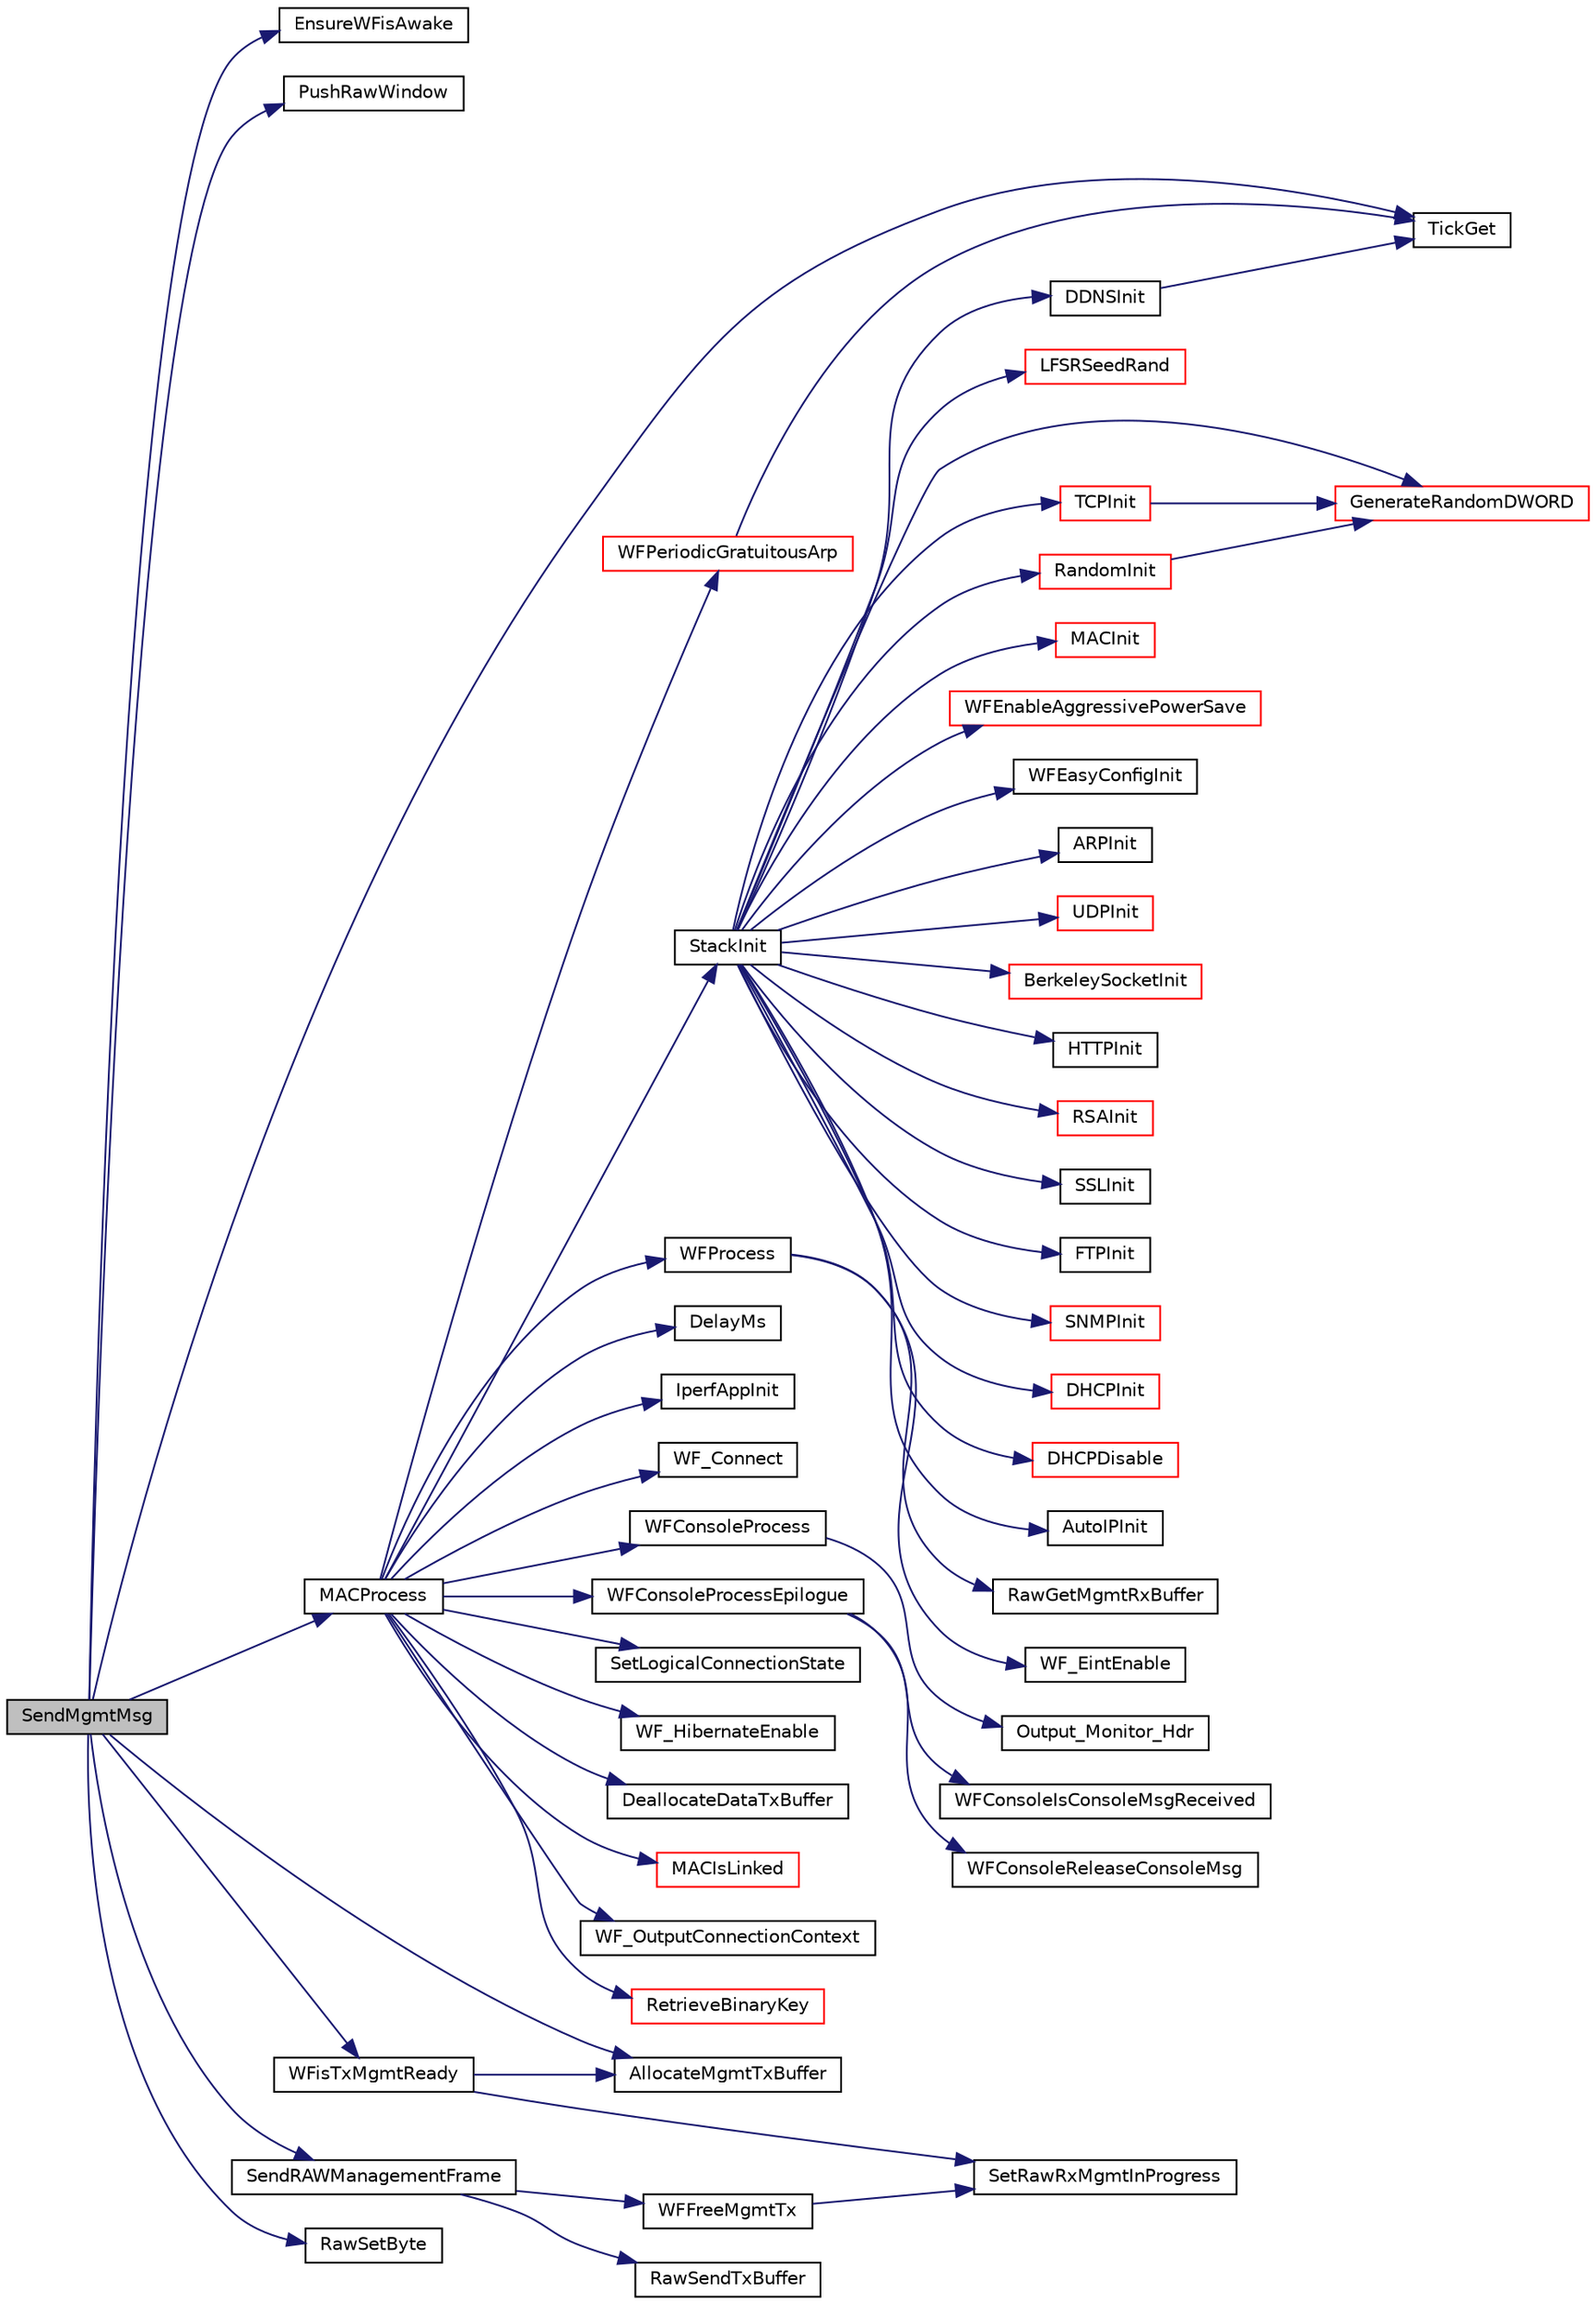 digraph "SendMgmtMsg"
{
  edge [fontname="Helvetica",fontsize="10",labelfontname="Helvetica",labelfontsize="10"];
  node [fontname="Helvetica",fontsize="10",shape=record];
  rankdir="LR";
  Node1 [label="SendMgmtMsg",height=0.2,width=0.4,color="black", fillcolor="grey75", style="filled", fontcolor="black"];
  Node1 -> Node2 [color="midnightblue",fontsize="10",style="solid",fontname="Helvetica"];
  Node2 [label="EnsureWFisAwake",height=0.2,width=0.4,color="black", fillcolor="white", style="filled",URL="$_w_f_driver_prv_8h.html#a967067df584a596445a8bc793df7933e"];
  Node1 -> Node3 [color="midnightblue",fontsize="10",style="solid",fontname="Helvetica"];
  Node3 [label="PushRawWindow",height=0.2,width=0.4,color="black", fillcolor="white", style="filled",URL="$_w_f_raw_8h.html#a8049404d577b086ace237d9aa6fd882e"];
  Node1 -> Node4 [color="midnightblue",fontsize="10",style="solid",fontname="Helvetica"];
  Node4 [label="TickGet",height=0.2,width=0.4,color="black", fillcolor="white", style="filled",URL="$_tick_8h.html#a035d1d3f8afdca7abedf588ee1b20af0"];
  Node1 -> Node5 [color="midnightblue",fontsize="10",style="solid",fontname="Helvetica"];
  Node5 [label="WFisTxMgmtReady",height=0.2,width=0.4,color="black", fillcolor="white", style="filled",URL="$_w_f_mgmt_msg_8h.html#a746e911a5715ea95de63462d6397c188"];
  Node5 -> Node6 [color="midnightblue",fontsize="10",style="solid",fontname="Helvetica"];
  Node6 [label="AllocateMgmtTxBuffer",height=0.2,width=0.4,color="black", fillcolor="white", style="filled",URL="$_w_f_raw_8h.html#ae9024b5547d799ae34eeddc7641c3a57"];
  Node5 -> Node7 [color="midnightblue",fontsize="10",style="solid",fontname="Helvetica"];
  Node7 [label="SetRawRxMgmtInProgress",height=0.2,width=0.4,color="black", fillcolor="white", style="filled",URL="$_w_f_mac_8c.html#a6539d1b42f7a5873ebfe9486e8ec961b"];
  Node1 -> Node8 [color="midnightblue",fontsize="10",style="solid",fontname="Helvetica"];
  Node8 [label="MACProcess",height=0.2,width=0.4,color="black", fillcolor="white", style="filled",URL="$_m_a_c_8h.html#a74c4ae494d118879a5d3798a74c3b905"];
  Node8 -> Node9 [color="midnightblue",fontsize="10",style="solid",fontname="Helvetica"];
  Node9 [label="WFProcess",height=0.2,width=0.4,color="black", fillcolor="white", style="filled",URL="$_w_f_api_8h.html#ab40c33ce57709d716eea07a0a76b16dd"];
  Node9 -> Node10 [color="midnightblue",fontsize="10",style="solid",fontname="Helvetica"];
  Node10 [label="RawGetMgmtRxBuffer",height=0.2,width=0.4,color="black", fillcolor="white", style="filled",URL="$_w_f_raw_8h.html#ad4dc4ee21d997183f947293c0a52d293"];
  Node9 -> Node11 [color="midnightblue",fontsize="10",style="solid",fontname="Helvetica"];
  Node11 [label="WF_EintEnable",height=0.2,width=0.4,color="black", fillcolor="white", style="filled",URL="$_w_f_api_8h.html#a939bc519999b13755ac6af4911d8fffb"];
  Node8 -> Node12 [color="midnightblue",fontsize="10",style="solid",fontname="Helvetica"];
  Node12 [label="DelayMs",height=0.2,width=0.4,color="black", fillcolor="white", style="filled",URL="$_time_delay_8c.html#ac0fb282a454001ee1813601dbb9f1bed"];
  Node8 -> Node13 [color="midnightblue",fontsize="10",style="solid",fontname="Helvetica"];
  Node13 [label="StackInit",height=0.2,width=0.4,color="black", fillcolor="white", style="filled",URL="$_stack_tsk_8h.html#af71915a2bb239ba8607e939c5943eb59"];
  Node13 -> Node14 [color="midnightblue",fontsize="10",style="solid",fontname="Helvetica"];
  Node14 [label="LFSRSeedRand",height=0.2,width=0.4,color="red", fillcolor="white", style="filled",URL="$_helpers_8h.html#a4cbb98a43546f70ea01fbf5408e72540"];
  Node13 -> Node15 [color="midnightblue",fontsize="10",style="solid",fontname="Helvetica"];
  Node15 [label="GenerateRandomDWORD",height=0.2,width=0.4,color="red", fillcolor="white", style="filled",URL="$_helpers_8h.html#ab9a87e9fa459e39748e35e7b700077ed"];
  Node13 -> Node16 [color="midnightblue",fontsize="10",style="solid",fontname="Helvetica"];
  Node16 [label="MACInit",height=0.2,width=0.4,color="red", fillcolor="white", style="filled",URL="$_m_a_c_8h.html#a26cccc5919dcabb5777c3f6127648e9f"];
  Node13 -> Node17 [color="midnightblue",fontsize="10",style="solid",fontname="Helvetica"];
  Node17 [label="WFEnableAggressivePowerSave",height=0.2,width=0.4,color="red", fillcolor="white", style="filled",URL="$_w_f_mgmt_msg_8h.html#a0edd042310380fe3dd6a980abae84d16"];
  Node13 -> Node18 [color="midnightblue",fontsize="10",style="solid",fontname="Helvetica"];
  Node18 [label="WFEasyConfigInit",height=0.2,width=0.4,color="black", fillcolor="white", style="filled",URL="$_w_f_easy_config_8h.html#a216cf2166ac0176543e31134b63c6169"];
  Node13 -> Node19 [color="midnightblue",fontsize="10",style="solid",fontname="Helvetica"];
  Node19 [label="ARPInit",height=0.2,width=0.4,color="black", fillcolor="white", style="filled",URL="$_a_r_p_8h.html#a3cfc3a5e8219655fda663e05975b5db9"];
  Node13 -> Node20 [color="midnightblue",fontsize="10",style="solid",fontname="Helvetica"];
  Node20 [label="UDPInit",height=0.2,width=0.4,color="red", fillcolor="white", style="filled",URL="$_u_d_p_8h.html#a26be5362fd254b256ce49813760578ad"];
  Node13 -> Node21 [color="midnightblue",fontsize="10",style="solid",fontname="Helvetica"];
  Node21 [label="TCPInit",height=0.2,width=0.4,color="red", fillcolor="white", style="filled",URL="$_t_c_p_8h.html#aa14ab130bfd7824b97f571fe55139fc4"];
  Node21 -> Node15 [color="midnightblue",fontsize="10",style="solid",fontname="Helvetica"];
  Node13 -> Node22 [color="midnightblue",fontsize="10",style="solid",fontname="Helvetica"];
  Node22 [label="BerkeleySocketInit",height=0.2,width=0.4,color="red", fillcolor="white", style="filled",URL="$_berkeley_a_p_i_8h.html#a45a368cee3d8258e84f073890e86bf7f"];
  Node13 -> Node23 [color="midnightblue",fontsize="10",style="solid",fontname="Helvetica"];
  Node23 [label="HTTPInit",height=0.2,width=0.4,color="black", fillcolor="white", style="filled",URL="$___h_t_t_p2_8h.html#aee23d8df952c3c1a8466ce016e809d82"];
  Node13 -> Node24 [color="midnightblue",fontsize="10",style="solid",fontname="Helvetica"];
  Node24 [label="RSAInit",height=0.2,width=0.4,color="red", fillcolor="white", style="filled",URL="$_r_s_a_8h.html#aba0b39b1a461d50e0dc316b1ed3e1b21"];
  Node13 -> Node25 [color="midnightblue",fontsize="10",style="solid",fontname="Helvetica"];
  Node25 [label="SSLInit",height=0.2,width=0.4,color="black", fillcolor="white", style="filled",URL="$_s_s_l_8h.html#afcc6e2304cadd1aeded220c6e9b751a2"];
  Node13 -> Node26 [color="midnightblue",fontsize="10",style="solid",fontname="Helvetica"];
  Node26 [label="FTPInit",height=0.2,width=0.4,color="black", fillcolor="white", style="filled",URL="$_f_t_p_8h.html#a0a66c794d89e25e1a477229f941e2615"];
  Node13 -> Node27 [color="midnightblue",fontsize="10",style="solid",fontname="Helvetica"];
  Node27 [label="SNMPInit",height=0.2,width=0.4,color="red", fillcolor="white", style="filled",URL="$_s_n_m_p_8h.html#a79d23db507b4d1023fbe55de9ace75b7"];
  Node13 -> Node28 [color="midnightblue",fontsize="10",style="solid",fontname="Helvetica"];
  Node28 [label="DHCPInit",height=0.2,width=0.4,color="red", fillcolor="white", style="filled",URL="$_d_h_c_p_8h.html#afdc2678028f88194694b393cc79c8286"];
  Node13 -> Node29 [color="midnightblue",fontsize="10",style="solid",fontname="Helvetica"];
  Node29 [label="DHCPDisable",height=0.2,width=0.4,color="red", fillcolor="white", style="filled",URL="$_d_h_c_p_8h.html#ac36ee2c2bc10b40addc471e288cdf4af"];
  Node13 -> Node30 [color="midnightblue",fontsize="10",style="solid",fontname="Helvetica"];
  Node30 [label="AutoIPInit",height=0.2,width=0.4,color="black", fillcolor="white", style="filled",URL="$_auto_i_p_8h.html#a049774cbaba3a75c96793c2a1a7957e9"];
  Node13 -> Node31 [color="midnightblue",fontsize="10",style="solid",fontname="Helvetica"];
  Node31 [label="DDNSInit",height=0.2,width=0.4,color="black", fillcolor="white", style="filled",URL="$_dyn_d_n_s_8h.html#aa0e631e2fb1d2664e60ffc8f0a184dbe"];
  Node31 -> Node4 [color="midnightblue",fontsize="10",style="solid",fontname="Helvetica"];
  Node13 -> Node32 [color="midnightblue",fontsize="10",style="solid",fontname="Helvetica"];
  Node32 [label="RandomInit",height=0.2,width=0.4,color="red", fillcolor="white", style="filled",URL="$_random_8h.html#ab27ff88517634ed914e777f243c01479"];
  Node32 -> Node15 [color="midnightblue",fontsize="10",style="solid",fontname="Helvetica"];
  Node8 -> Node33 [color="midnightblue",fontsize="10",style="solid",fontname="Helvetica"];
  Node33 [label="IperfAppInit",height=0.2,width=0.4,color="black", fillcolor="white", style="filled",URL="$_w_f_init_8c.html#a38aa9b3b13b9e93302e6401bf09bed4b"];
  Node8 -> Node34 [color="midnightblue",fontsize="10",style="solid",fontname="Helvetica"];
  Node34 [label="WF_Connect",height=0.2,width=0.4,color="black", fillcolor="white", style="filled",URL="$_w_f_mac_8c.html#a112a0c7a8a37f72cab76a6fcd3f4a4e1"];
  Node8 -> Node35 [color="midnightblue",fontsize="10",style="solid",fontname="Helvetica"];
  Node35 [label="WFConsoleProcess",height=0.2,width=0.4,color="black", fillcolor="white", style="filled",URL="$_w_f_console_8h.html#a08bebeac07c49ec2d103d7eda5841a4b"];
  Node35 -> Node36 [color="midnightblue",fontsize="10",style="solid",fontname="Helvetica"];
  Node36 [label="Output_Monitor_Hdr",height=0.2,width=0.4,color="black", fillcolor="white", style="filled",URL="$_w_f_console_8c.html#ad9e3c1553d567ce485f6e8ef1eb399b7"];
  Node8 -> Node37 [color="midnightblue",fontsize="10",style="solid",fontname="Helvetica"];
  Node37 [label="WFConsoleProcessEpilogue",height=0.2,width=0.4,color="black", fillcolor="white", style="filled",URL="$_w_f_console_8h.html#a780a76e11294990a58b6c71c2f7948bd"];
  Node37 -> Node38 [color="midnightblue",fontsize="10",style="solid",fontname="Helvetica"];
  Node38 [label="WFConsoleIsConsoleMsgReceived",height=0.2,width=0.4,color="black", fillcolor="white", style="filled",URL="$_w_f_console_8c.html#a57434e344f6a227b6f6f6997175cea67"];
  Node37 -> Node39 [color="midnightblue",fontsize="10",style="solid",fontname="Helvetica"];
  Node39 [label="WFConsoleReleaseConsoleMsg",height=0.2,width=0.4,color="black", fillcolor="white", style="filled",URL="$_w_f_console_8c.html#acfbfcfb3dc958a59c2b1f8d2a871bb28"];
  Node8 -> Node40 [color="midnightblue",fontsize="10",style="solid",fontname="Helvetica"];
  Node40 [label="SetLogicalConnectionState",height=0.2,width=0.4,color="black", fillcolor="white", style="filled",URL="$_w_f_driver_prv_8h.html#ae39f2dfabbf317721b95c85563aa02ab"];
  Node8 -> Node41 [color="midnightblue",fontsize="10",style="solid",fontname="Helvetica"];
  Node41 [label="WF_HibernateEnable",height=0.2,width=0.4,color="black", fillcolor="white", style="filled",URL="$_w_f_api_8h.html#af5cd4475b565b7846c3d27dd65b97d46"];
  Node8 -> Node42 [color="midnightblue",fontsize="10",style="solid",fontname="Helvetica"];
  Node42 [label="DeallocateDataTxBuffer",height=0.2,width=0.4,color="black", fillcolor="white", style="filled",URL="$_w_f_raw_8h.html#a270fb0e2bd37af95849fe1123203bef5"];
  Node8 -> Node43 [color="midnightblue",fontsize="10",style="solid",fontname="Helvetica"];
  Node43 [label="WFPeriodicGratuitousArp",height=0.2,width=0.4,color="red", fillcolor="white", style="filled",URL="$_w_f_mac_8c.html#a1570c09fc866aec85a413c831e292fda"];
  Node43 -> Node4 [color="midnightblue",fontsize="10",style="solid",fontname="Helvetica"];
  Node8 -> Node44 [color="midnightblue",fontsize="10",style="solid",fontname="Helvetica"];
  Node44 [label="MACIsLinked",height=0.2,width=0.4,color="red", fillcolor="white", style="filled",URL="$_w_f_mac__24_g_8c.html#a0b700fbc3ad2a6c7c389026bfd38e0f1"];
  Node8 -> Node45 [color="midnightblue",fontsize="10",style="solid",fontname="Helvetica"];
  Node45 [label="WF_OutputConnectionContext",height=0.2,width=0.4,color="black", fillcolor="white", style="filled",URL="$_w_f_mac__24_g_8c.html#acc1c001c9f03fdf84e96825635f466f4"];
  Node8 -> Node46 [color="midnightblue",fontsize="10",style="solid",fontname="Helvetica"];
  Node46 [label="RetrieveBinaryKey",height=0.2,width=0.4,color="red", fillcolor="white", style="filled",URL="$_w_f_mac__24_g_8c.html#a7fb5adc7bc64ab3c4663821580ca90b4"];
  Node1 -> Node47 [color="midnightblue",fontsize="10",style="solid",fontname="Helvetica"];
  Node47 [label="RawSetByte",height=0.2,width=0.4,color="black", fillcolor="white", style="filled",URL="$_w_f_raw_8h.html#a080df0a533459a28bfccb89781df5e3a"];
  Node1 -> Node48 [color="midnightblue",fontsize="10",style="solid",fontname="Helvetica"];
  Node48 [label="SendRAWManagementFrame",height=0.2,width=0.4,color="black", fillcolor="white", style="filled",URL="$_w_f_mgmt_msg_8h.html#adf3fd3449cb04ccdc635af8befe14e56"];
  Node48 -> Node49 [color="midnightblue",fontsize="10",style="solid",fontname="Helvetica"];
  Node49 [label="RawSendTxBuffer",height=0.2,width=0.4,color="black", fillcolor="white", style="filled",URL="$_w_f_raw_8h.html#a16c4aa8238b4dec33fe41a8e09674112"];
  Node48 -> Node50 [color="midnightblue",fontsize="10",style="solid",fontname="Helvetica"];
  Node50 [label="WFFreeMgmtTx",height=0.2,width=0.4,color="black", fillcolor="white", style="filled",URL="$_w_f_mac_8c.html#a2636efe10ae51328a2b96d21501bdc51"];
  Node50 -> Node7 [color="midnightblue",fontsize="10",style="solid",fontname="Helvetica"];
  Node1 -> Node6 [color="midnightblue",fontsize="10",style="solid",fontname="Helvetica"];
}
